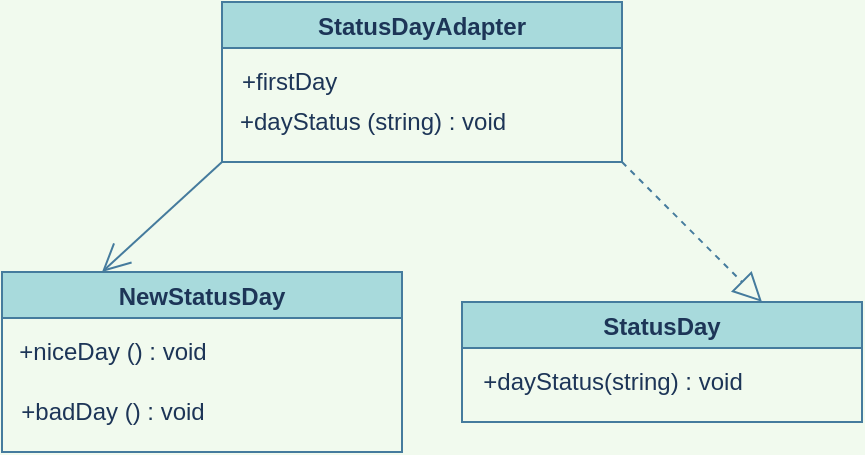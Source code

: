 <mxfile>
    <diagram id="Di3RCTQmMUPDWeFtM2nf" name="Страница 1">
        <mxGraphModel dx="820" dy="498" grid="1" gridSize="10" guides="1" tooltips="1" connect="1" arrows="1" fold="1" page="1" pageScale="1" pageWidth="827" pageHeight="1169" background="#F1FAEE" math="0" shadow="0">
            <root>
                <mxCell id="0"/>
                <mxCell id="1" parent="0"/>
                <mxCell id="2" value="StatusDay" style="swimlane;fillColor=#A8DADC;strokeColor=#457B9D;fontColor=#1D3557;" parent="1" vertex="1">
                    <mxGeometry x="410" y="330" width="200" height="60" as="geometry"/>
                </mxCell>
                <mxCell id="4" value="+dayStatus(string) : void" style="text;html=1;align=center;verticalAlign=middle;resizable=0;points=[];autosize=1;strokeColor=none;fontColor=#1D3557;" parent="2" vertex="1">
                    <mxGeometry x="5" y="30" width="140" height="20" as="geometry"/>
                </mxCell>
                <mxCell id="5" value="NewStatusDay" style="swimlane;fillColor=#A8DADC;strokeColor=#457B9D;fontColor=#1D3557;" parent="1" vertex="1">
                    <mxGeometry x="180" y="315" width="200" height="90" as="geometry"/>
                </mxCell>
                <mxCell id="6" value="+niceDay () : void" style="text;html=1;align=center;verticalAlign=middle;resizable=0;points=[];autosize=1;strokeColor=none;fontColor=#1D3557;" parent="5" vertex="1">
                    <mxGeometry y="30" width="110" height="20" as="geometry"/>
                </mxCell>
                <mxCell id="7" value="+badDay () : void" style="text;html=1;align=center;verticalAlign=middle;resizable=0;points=[];autosize=1;strokeColor=none;fontColor=#1D3557;" parent="5" vertex="1">
                    <mxGeometry x="5" y="60" width="100" height="20" as="geometry"/>
                </mxCell>
                <mxCell id="8" value="StatusDayAdapter" style="swimlane;fillColor=#A8DADC;strokeColor=#457B9D;fontColor=#1D3557;" parent="1" vertex="1">
                    <mxGeometry x="290" y="180" width="200" height="80" as="geometry"/>
                </mxCell>
                <mxCell id="9" value="+firstDay&amp;nbsp;" style="text;html=1;align=center;verticalAlign=middle;resizable=0;points=[];autosize=1;strokeColor=none;fontColor=#1D3557;" parent="8" vertex="1">
                    <mxGeometry y="30" width="70" height="20" as="geometry"/>
                </mxCell>
                <mxCell id="11" value="+dayStatus (string) : void" style="text;html=1;align=center;verticalAlign=middle;resizable=0;points=[];autosize=1;strokeColor=none;fontColor=#1D3557;" parent="8" vertex="1">
                    <mxGeometry y="50" width="150" height="20" as="geometry"/>
                </mxCell>
                <mxCell id="12" value="" style="endArrow=open;endFill=1;endSize=12;html=1;entryX=0.25;entryY=0;entryDx=0;entryDy=0;exitX=0;exitY=1;exitDx=0;exitDy=0;labelBackgroundColor=#F1FAEE;strokeColor=#457B9D;fontColor=#1D3557;" parent="1" source="8" target="5" edge="1">
                    <mxGeometry width="160" relative="1" as="geometry">
                        <mxPoint x="80" y="219.5" as="sourcePoint"/>
                        <mxPoint x="240" y="219.5" as="targetPoint"/>
                    </mxGeometry>
                </mxCell>
                <mxCell id="13" value="" style="endArrow=block;dashed=1;endFill=0;endSize=12;html=1;entryX=0.75;entryY=0;entryDx=0;entryDy=0;exitX=1;exitY=1;exitDx=0;exitDy=0;labelBackgroundColor=#F1FAEE;strokeColor=#457B9D;fontColor=#1D3557;" parent="1" source="8" target="2" edge="1">
                    <mxGeometry width="160" relative="1" as="geometry">
                        <mxPoint x="330" y="290" as="sourcePoint"/>
                        <mxPoint x="490" y="290" as="targetPoint"/>
                    </mxGeometry>
                </mxCell>
            </root>
        </mxGraphModel>
    </diagram>
</mxfile>